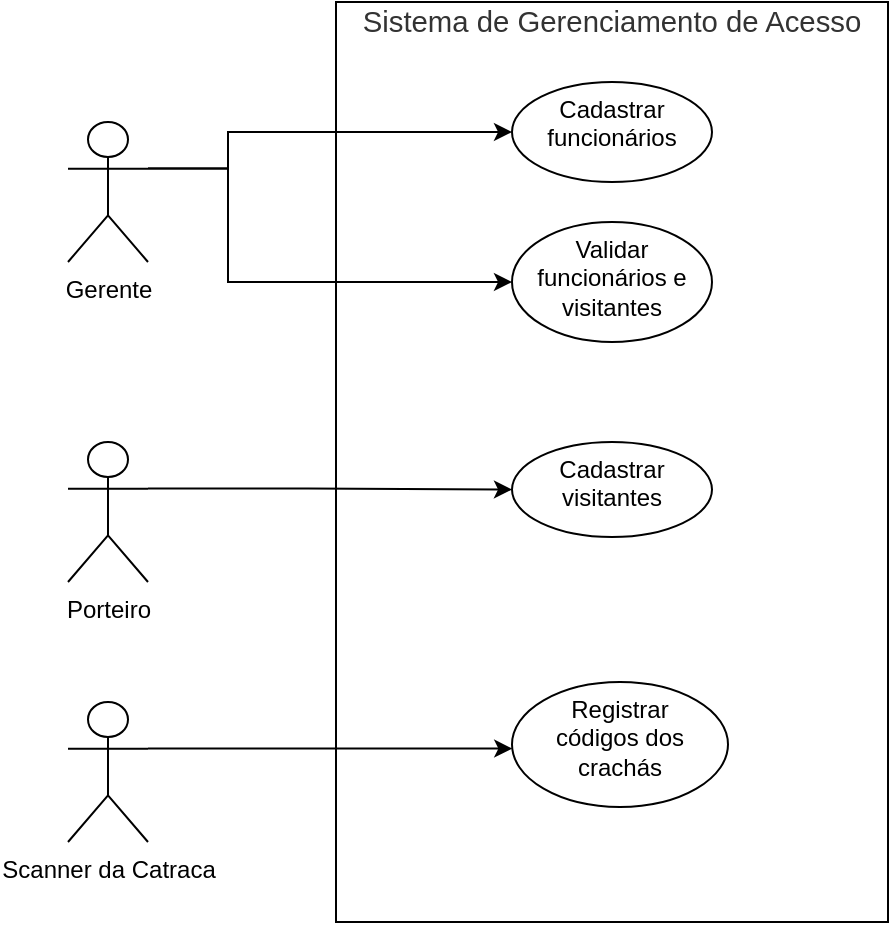<mxfile version="13.6.9" type="device"><diagram id="BinE0zEuEijxNn2JDB6u" name="Page-1"><mxGraphModel dx="568" dy="352" grid="1" gridSize="10" guides="1" tooltips="1" connect="1" arrows="1" fold="1" page="1" pageScale="1" pageWidth="827" pageHeight="1169" math="0" shadow="0"><root><mxCell id="0"/><mxCell id="1" parent="0"/><mxCell id="FL6_hznvC_Vtc_5rAtZn-24" value="" style="rounded=0;whiteSpace=wrap;html=1;" vertex="1" parent="1"><mxGeometry x="294" y="20" width="276" height="460" as="geometry"/></mxCell><mxCell id="FL6_hznvC_Vtc_5rAtZn-25" style="edgeStyle=orthogonalEdgeStyle;rounded=0;orthogonalLoop=1;jettySize=auto;html=1;exitX=1;exitY=0.333;exitDx=0;exitDy=0;exitPerimeter=0;entryX=0;entryY=0.5;entryDx=0;entryDy=0;" edge="1" parent="1" source="FL6_hznvC_Vtc_5rAtZn-15" target="FL6_hznvC_Vtc_5rAtZn-17"><mxGeometry relative="1" as="geometry"><Array as="points"><mxPoint x="240" y="103"/><mxPoint x="240" y="85"/></Array></mxGeometry></mxCell><mxCell id="FL6_hznvC_Vtc_5rAtZn-26" style="edgeStyle=orthogonalEdgeStyle;rounded=0;orthogonalLoop=1;jettySize=auto;html=1;exitX=1;exitY=0.333;exitDx=0;exitDy=0;exitPerimeter=0;entryX=0;entryY=0.5;entryDx=0;entryDy=0;" edge="1" parent="1" source="FL6_hznvC_Vtc_5rAtZn-15" target="FL6_hznvC_Vtc_5rAtZn-20"><mxGeometry relative="1" as="geometry"><Array as="points"><mxPoint x="240" y="103"/><mxPoint x="240" y="160"/></Array></mxGeometry></mxCell><mxCell id="FL6_hznvC_Vtc_5rAtZn-15" value="Gerente&lt;span style=&quot;color: rgba(0 , 0 , 0 , 0) ; font-family: monospace ; font-size: 0px&quot;&gt;%3CmxGraphModel%3E%3Croot%3E%3CmxCell%20id%3D%220%22%2F%3E%3CmxCell%20id%3D%221%22%20parent%3D%220%22%2F%3E%3CmxCell%20id%3D%222%22%20value%3D%22Funcion%C3%A1rio%22%20style%3D%22shape%3DumlActor%3BverticalLabelPosition%3Dbottom%3BverticalAlign%3Dtop%3Bhtml%3D1%3BoutlineConnect%3D0%3B%22%20vertex%3D%221%22%20parent%3D%221%22%3E%3CmxGeometry%20x%3D%2280%22%20y%3D%22160%22%20width%3D%2240%22%20height%3D%2270%22%20as%3D%22geometry%22%2F%3E%3C%2FmxCell%3E%3C%2Froot%3E%3C%2FmxGraphModel%3E&lt;/span&gt;" style="shape=umlActor;verticalLabelPosition=bottom;verticalAlign=top;html=1;outlineConnect=0;" vertex="1" parent="1"><mxGeometry x="160" y="80" width="40" height="70" as="geometry"/></mxCell><mxCell id="FL6_hznvC_Vtc_5rAtZn-27" style="edgeStyle=orthogonalEdgeStyle;rounded=0;orthogonalLoop=1;jettySize=auto;html=1;exitX=1;exitY=0.333;exitDx=0;exitDy=0;exitPerimeter=0;entryX=0;entryY=0.5;entryDx=0;entryDy=0;" edge="1" parent="1" source="FL6_hznvC_Vtc_5rAtZn-16" target="FL6_hznvC_Vtc_5rAtZn-22"><mxGeometry relative="1" as="geometry"><Array as="points"><mxPoint x="280" y="263"/></Array></mxGeometry></mxCell><mxCell id="FL6_hznvC_Vtc_5rAtZn-16" value="Porteiro" style="shape=umlActor;verticalLabelPosition=bottom;verticalAlign=top;html=1;outlineConnect=0;" vertex="1" parent="1"><mxGeometry x="160" y="240" width="40" height="70" as="geometry"/></mxCell><mxCell id="FL6_hznvC_Vtc_5rAtZn-17" value="Cadastrar&lt;br&gt;funcionários" style="ellipse;whiteSpace=wrap;html=1;verticalAlign=top;" vertex="1" parent="1"><mxGeometry x="382" y="60" width="100" height="50" as="geometry"/></mxCell><mxCell id="FL6_hznvC_Vtc_5rAtZn-20" value="Validar&lt;br&gt;funcionários e visitantes" style="ellipse;whiteSpace=wrap;html=1;verticalAlign=top;" vertex="1" parent="1"><mxGeometry x="382" y="130" width="100" height="60" as="geometry"/></mxCell><mxCell id="FL6_hznvC_Vtc_5rAtZn-22" value="Cadastrar&lt;br&gt;visitantes" style="ellipse;whiteSpace=wrap;html=1;verticalAlign=top;" vertex="1" parent="1"><mxGeometry x="382" y="240" width="100" height="47.5" as="geometry"/></mxCell><mxCell id="FL6_hznvC_Vtc_5rAtZn-28" value="&lt;span style=&quot;color: rgb(51 , 51 , 51) ; font-family: &amp;#34;arial&amp;#34; , sans-serif ; font-size: 14.667px&quot;&gt;Sistema de Gerenciamento de Acesso&lt;/span&gt;" style="text;html=1;strokeColor=none;fillColor=none;align=center;verticalAlign=middle;whiteSpace=wrap;rounded=0;" vertex="1" parent="1"><mxGeometry x="294" y="20" width="276" height="20" as="geometry"/></mxCell><mxCell id="FL6_hznvC_Vtc_5rAtZn-31" style="edgeStyle=orthogonalEdgeStyle;rounded=0;orthogonalLoop=1;jettySize=auto;html=1;exitX=1;exitY=0.333;exitDx=0;exitDy=0;exitPerimeter=0;" edge="1" parent="1" source="FL6_hznvC_Vtc_5rAtZn-30" target="FL6_hznvC_Vtc_5rAtZn-33"><mxGeometry relative="1" as="geometry"><mxPoint x="401.636" y="377.577" as="targetPoint"/><Array as="points"><mxPoint x="210" y="393"/><mxPoint x="210" y="393"/></Array></mxGeometry></mxCell><mxCell id="FL6_hznvC_Vtc_5rAtZn-30" value="Scanner da Catraca" style="shape=umlActor;verticalLabelPosition=bottom;verticalAlign=top;html=1;outlineConnect=0;" vertex="1" parent="1"><mxGeometry x="160" y="370" width="40" height="70" as="geometry"/></mxCell><mxCell id="FL6_hznvC_Vtc_5rAtZn-33" value="Registrar&lt;br&gt;códigos dos&lt;br&gt;crachás" style="ellipse;whiteSpace=wrap;html=1;verticalAlign=top;" vertex="1" parent="1"><mxGeometry x="382" y="360" width="108" height="62.5" as="geometry"/></mxCell></root></mxGraphModel></diagram></mxfile>